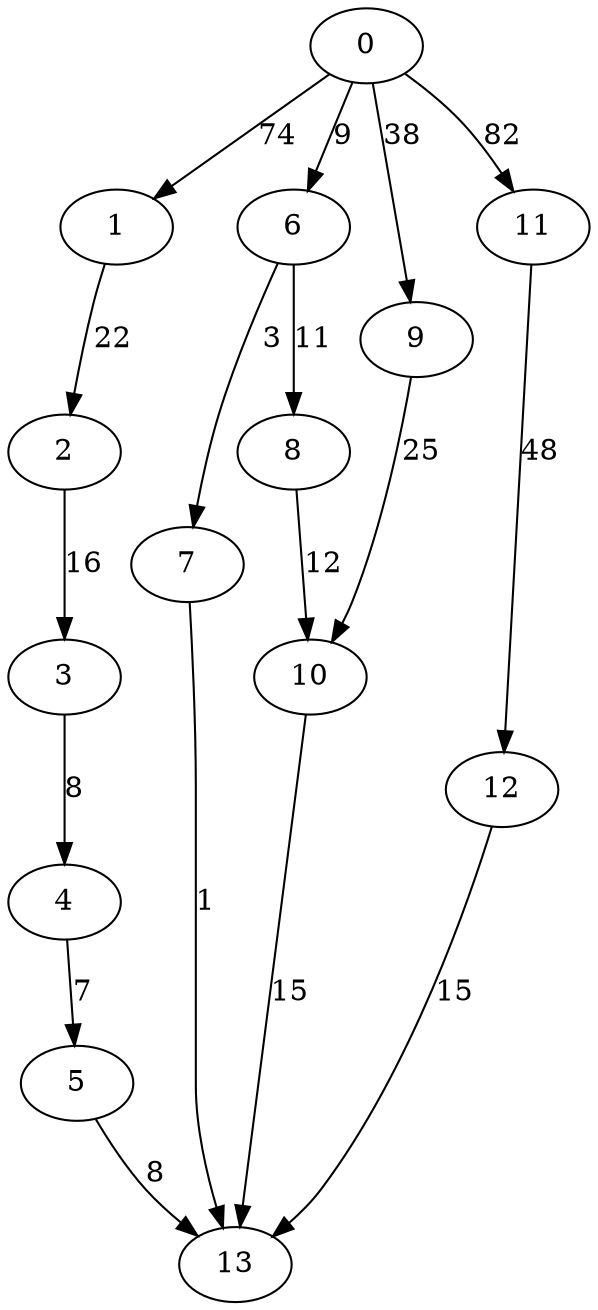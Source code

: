 digraph data6 {
0 -> 1 [ label = 74 ];
0 -> 6 [ label = 9 ];
0 -> 9 [ label = 38 ];
0 -> 11 [ label = 82 ];
1 -> 2 [ label = 22 ];
2 -> 3 [ label = 16 ];
3 -> 4 [ label = 8 ];
4 -> 5 [ label = 7 ];
5 -> 13 [ label = 8 ];
6 -> 7 [ label = 3 ];
6 -> 8 [ label = 11 ];
7 -> 13 [ label = 1 ];
8 -> 10 [ label = 12 ];
9 -> 10 [ label = 25 ];
10 -> 13 [ label = 15 ];
11 -> 12 [ label = 48 ];
12 -> 13 [ label = 15 ];
 }

